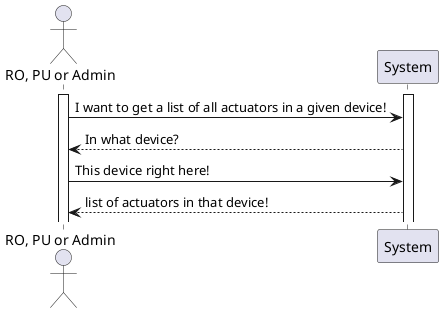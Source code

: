 @startuml
!pragma layout smetana
actor "RO, PU or Admin" as User
participant System

activate User
activate System
User -> System: I want to get a list of all actuators in a given device!
System --> User: In what device?
User -> System: This device right here!
System --> User: list of actuators in that device!

@enduml